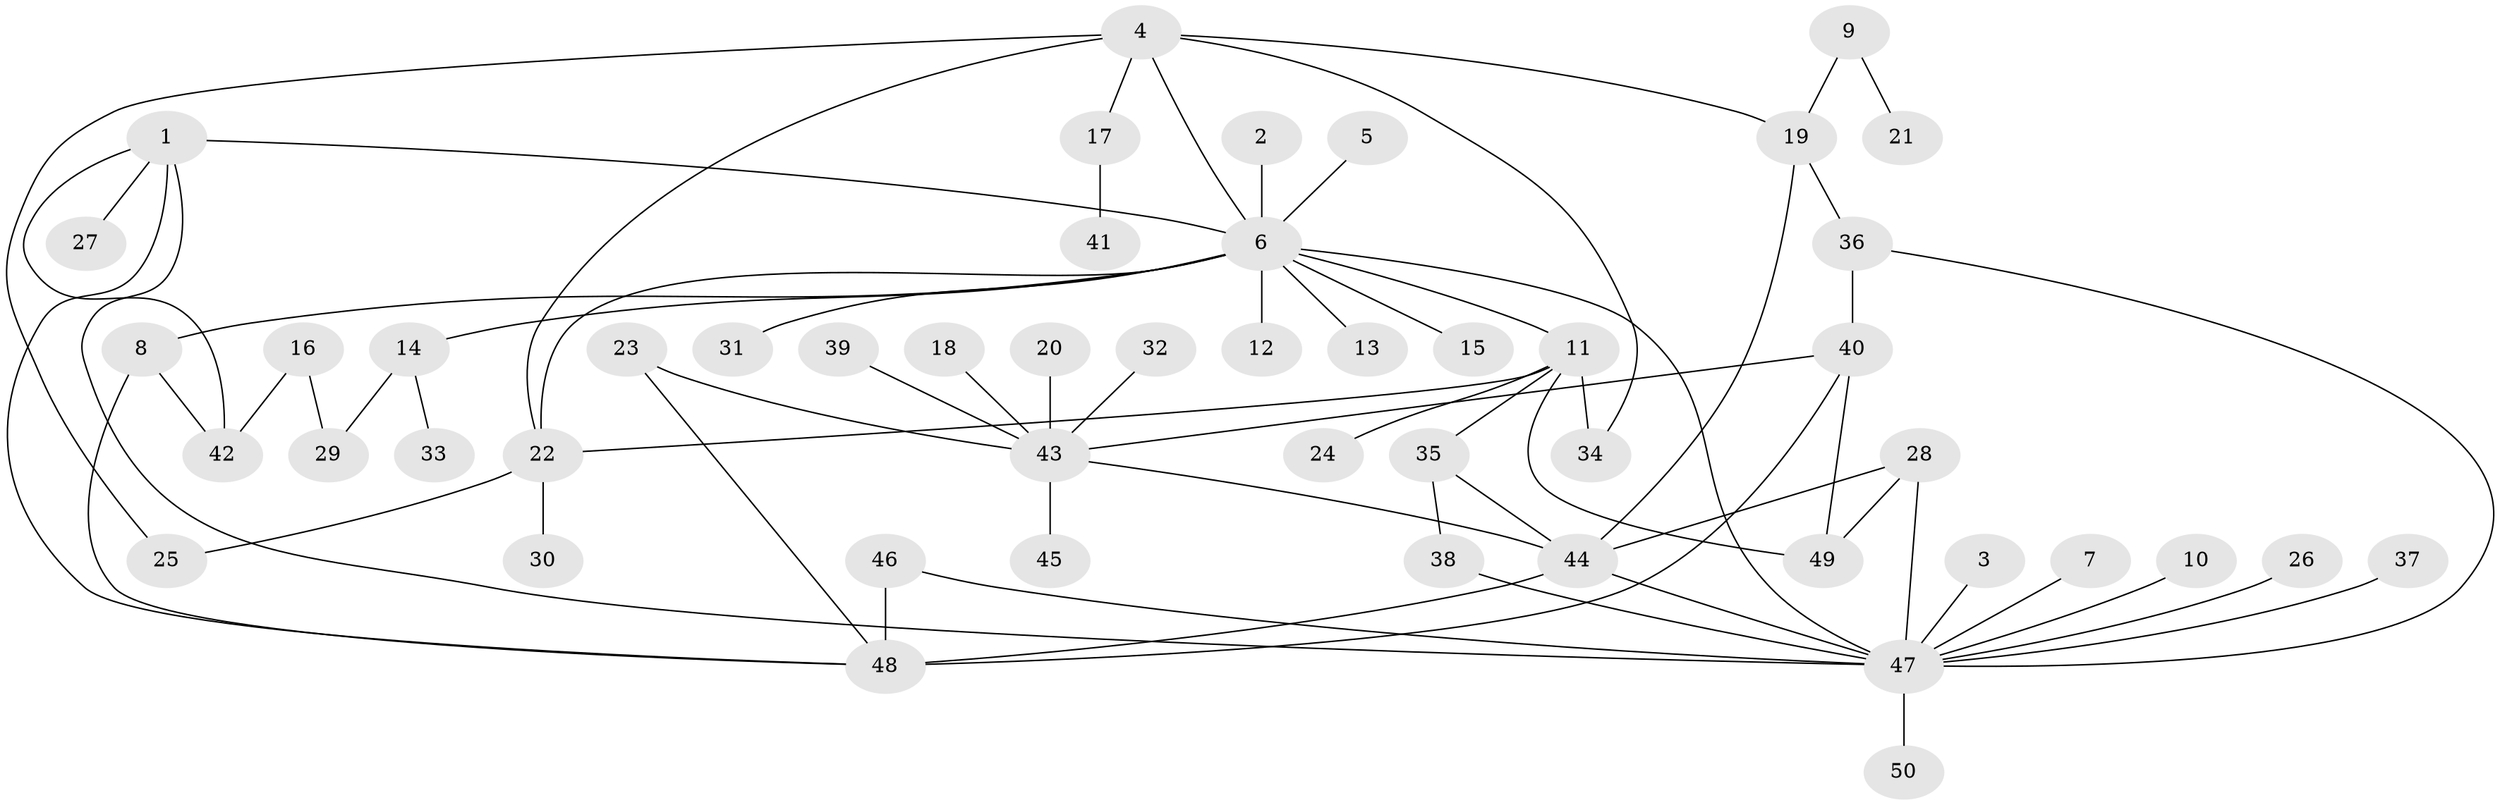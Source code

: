 // original degree distribution, {5: 0.050505050505050504, 9: 0.020202020202020204, 17: 0.010101010101010102, 16: 0.010101010101010102, 3: 0.16161616161616163, 1: 0.5353535353535354, 4: 0.030303030303030304, 8: 0.010101010101010102, 7: 0.010101010101010102, 2: 0.13131313131313133, 6: 0.030303030303030304}
// Generated by graph-tools (version 1.1) at 2025/01/03/09/25 03:01:54]
// undirected, 50 vertices, 69 edges
graph export_dot {
graph [start="1"]
  node [color=gray90,style=filled];
  1;
  2;
  3;
  4;
  5;
  6;
  7;
  8;
  9;
  10;
  11;
  12;
  13;
  14;
  15;
  16;
  17;
  18;
  19;
  20;
  21;
  22;
  23;
  24;
  25;
  26;
  27;
  28;
  29;
  30;
  31;
  32;
  33;
  34;
  35;
  36;
  37;
  38;
  39;
  40;
  41;
  42;
  43;
  44;
  45;
  46;
  47;
  48;
  49;
  50;
  1 -- 6 [weight=1.0];
  1 -- 27 [weight=1.0];
  1 -- 42 [weight=1.0];
  1 -- 47 [weight=1.0];
  1 -- 48 [weight=1.0];
  2 -- 6 [weight=1.0];
  3 -- 47 [weight=1.0];
  4 -- 6 [weight=1.0];
  4 -- 17 [weight=1.0];
  4 -- 19 [weight=1.0];
  4 -- 22 [weight=1.0];
  4 -- 25 [weight=1.0];
  4 -- 34 [weight=1.0];
  5 -- 6 [weight=1.0];
  6 -- 8 [weight=1.0];
  6 -- 11 [weight=2.0];
  6 -- 12 [weight=1.0];
  6 -- 13 [weight=1.0];
  6 -- 14 [weight=1.0];
  6 -- 15 [weight=1.0];
  6 -- 22 [weight=1.0];
  6 -- 31 [weight=1.0];
  6 -- 47 [weight=1.0];
  7 -- 47 [weight=1.0];
  8 -- 42 [weight=1.0];
  8 -- 48 [weight=1.0];
  9 -- 19 [weight=1.0];
  9 -- 21 [weight=1.0];
  10 -- 47 [weight=1.0];
  11 -- 22 [weight=1.0];
  11 -- 24 [weight=1.0];
  11 -- 34 [weight=1.0];
  11 -- 35 [weight=2.0];
  11 -- 49 [weight=1.0];
  14 -- 29 [weight=1.0];
  14 -- 33 [weight=1.0];
  16 -- 29 [weight=1.0];
  16 -- 42 [weight=1.0];
  17 -- 41 [weight=1.0];
  18 -- 43 [weight=1.0];
  19 -- 36 [weight=1.0];
  19 -- 44 [weight=1.0];
  20 -- 43 [weight=1.0];
  22 -- 25 [weight=1.0];
  22 -- 30 [weight=1.0];
  23 -- 43 [weight=1.0];
  23 -- 48 [weight=1.0];
  26 -- 47 [weight=1.0];
  28 -- 44 [weight=1.0];
  28 -- 47 [weight=2.0];
  28 -- 49 [weight=1.0];
  32 -- 43 [weight=1.0];
  35 -- 38 [weight=1.0];
  35 -- 44 [weight=1.0];
  36 -- 40 [weight=1.0];
  36 -- 47 [weight=1.0];
  37 -- 47 [weight=1.0];
  38 -- 47 [weight=1.0];
  39 -- 43 [weight=1.0];
  40 -- 43 [weight=1.0];
  40 -- 48 [weight=1.0];
  40 -- 49 [weight=1.0];
  43 -- 44 [weight=1.0];
  43 -- 45 [weight=1.0];
  44 -- 47 [weight=1.0];
  44 -- 48 [weight=1.0];
  46 -- 47 [weight=1.0];
  46 -- 48 [weight=2.0];
  47 -- 50 [weight=1.0];
}
